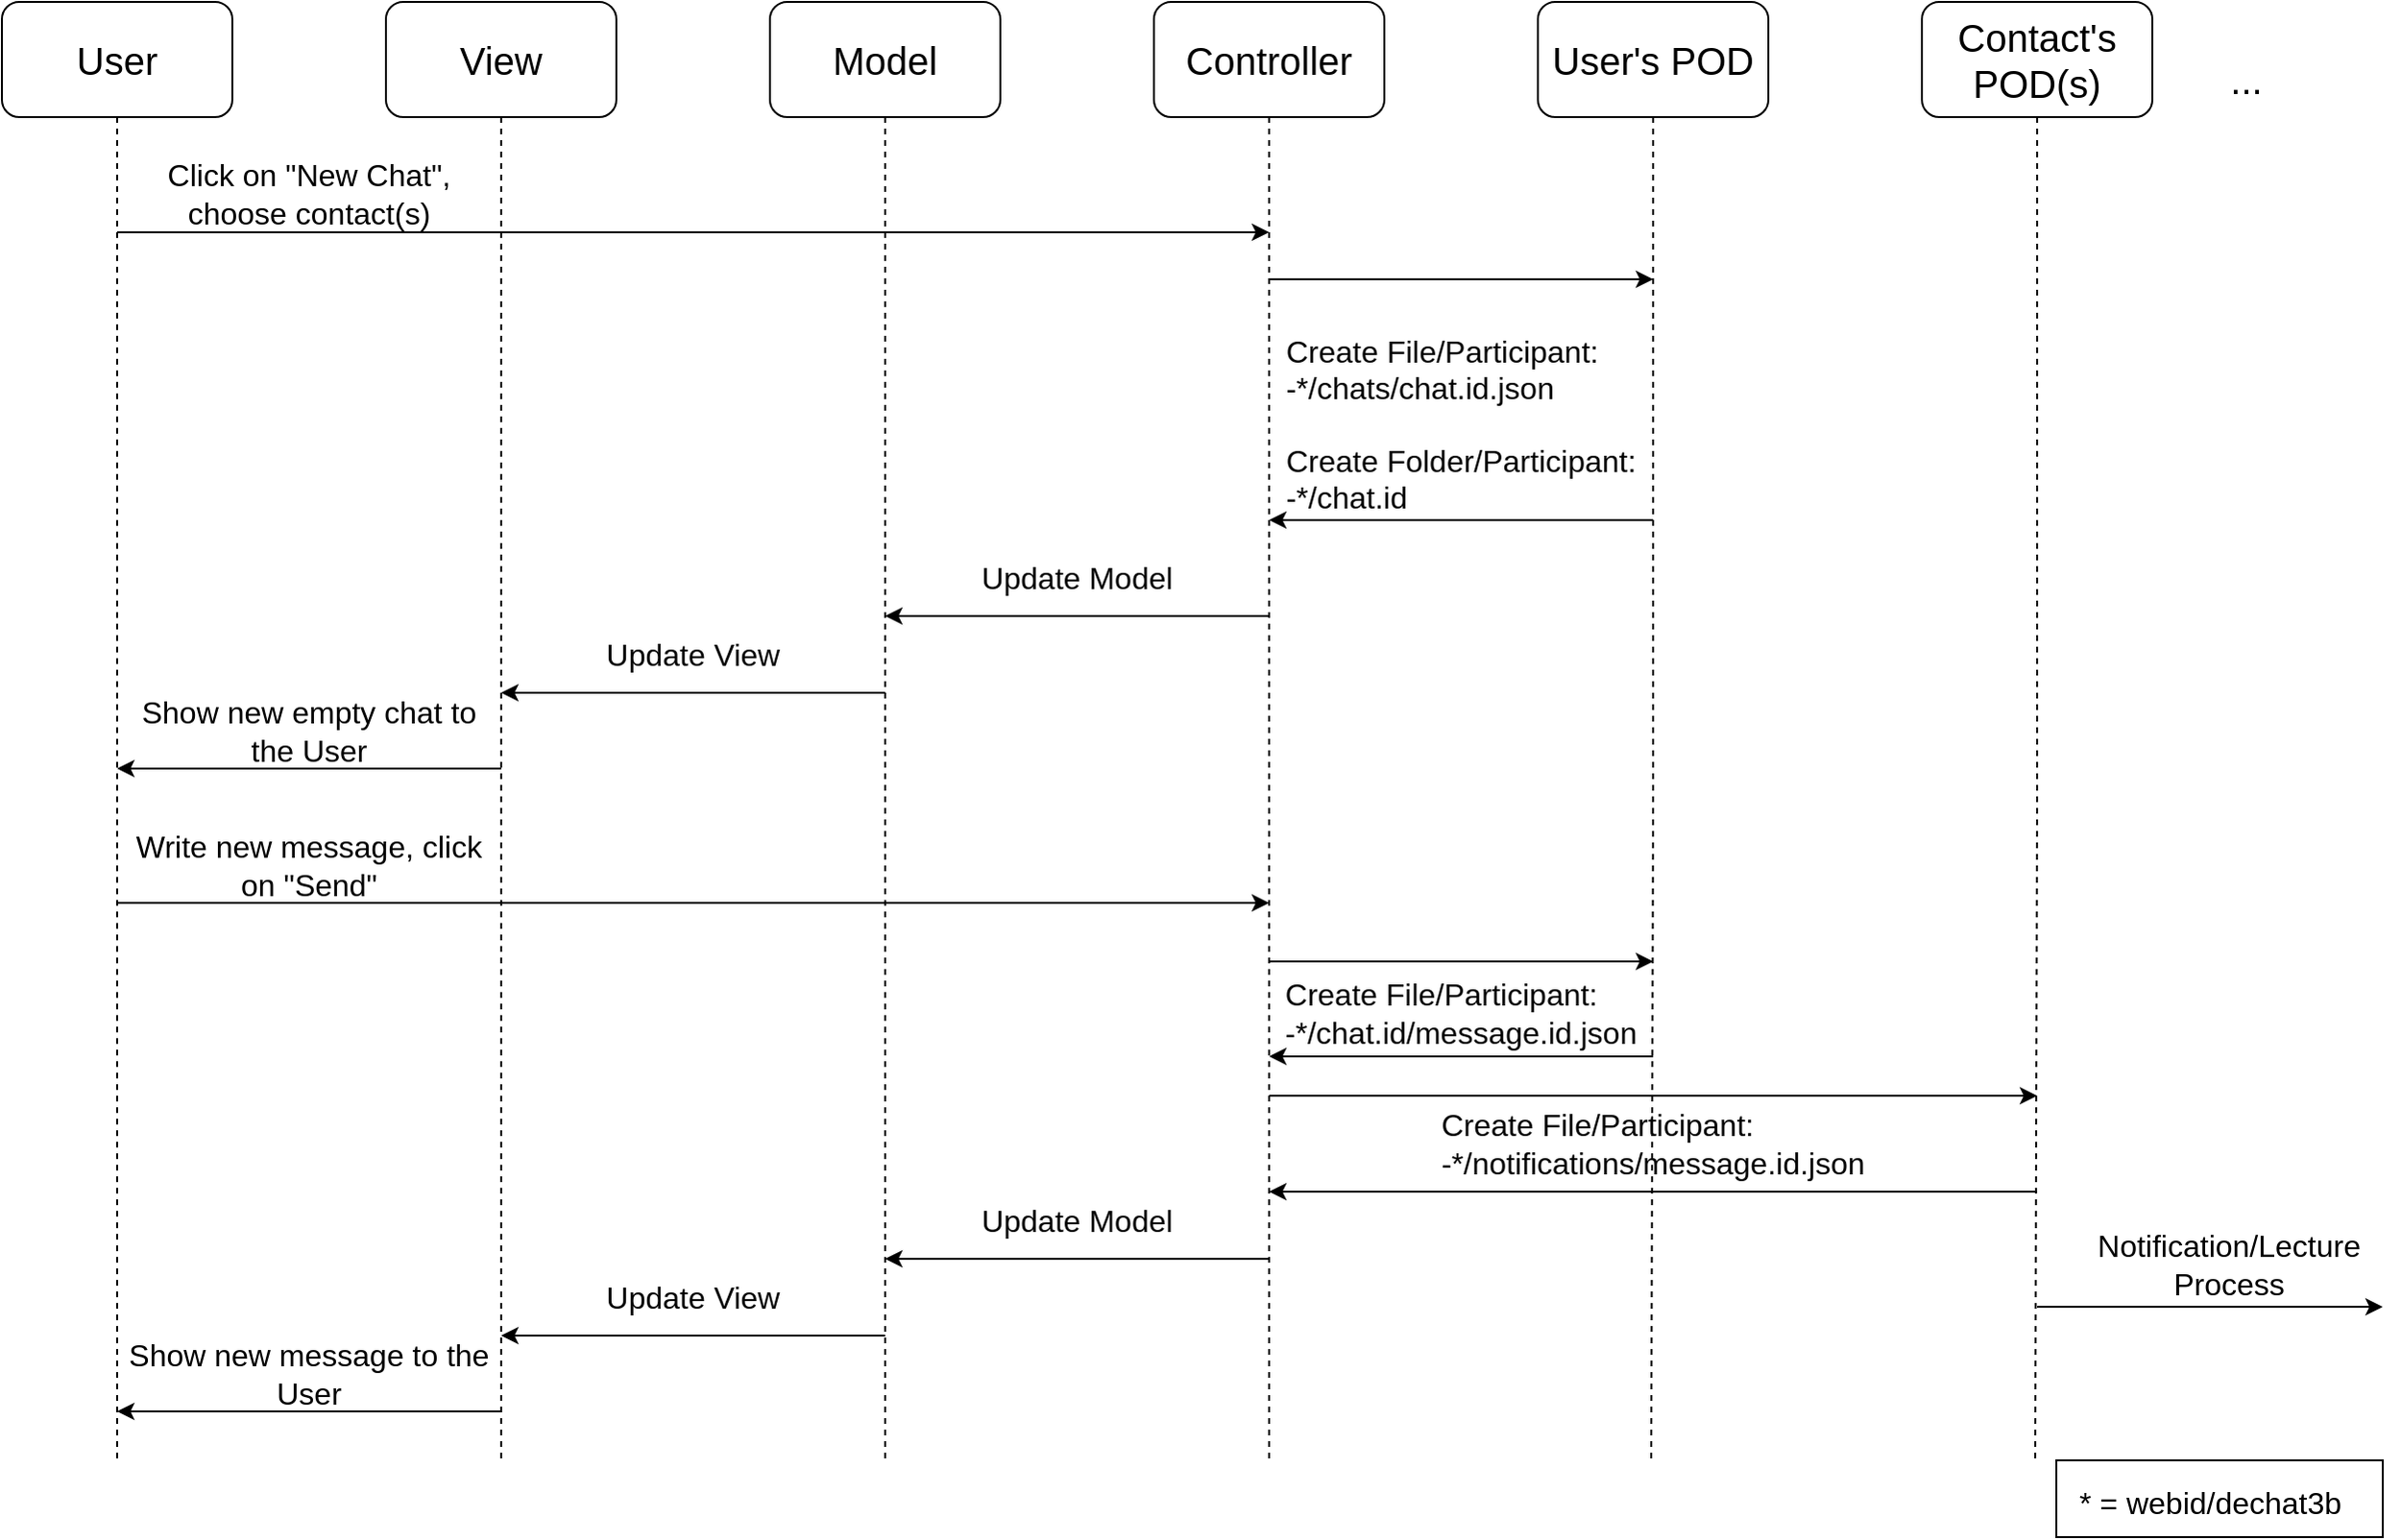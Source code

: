 <mxfile version="10.6.5" type="device"><diagram id="87hskiSl9Tf4QSZ2S3C9" name="Page-1"><mxGraphModel dx="1394" dy="793" grid="1" gridSize="10" guides="1" tooltips="1" connect="1" arrows="1" fold="1" page="1" pageScale="1" pageWidth="1169" pageHeight="827" math="0" shadow="0"><root><mxCell id="0"/><mxCell id="1" parent="0"/><mxCell id="49s9h5AQ9jnmZvJ5idgF-9" value="" style="rounded=0;whiteSpace=wrap;html=1;" vertex="1" parent="1"><mxGeometry x="1070" y="760" width="170" height="40" as="geometry"/></mxCell><mxCell id="0Qwou43PEcqqS3R5syQO-13" style="edgeStyle=orthogonalEdgeStyle;rounded=0;orthogonalLoop=1;jettySize=auto;html=1;dashed=1;startArrow=none;startFill=0;endArrow=none;endFill=0;" parent="1" source="0Qwou43PEcqqS3R5syQO-1" edge="1"><mxGeometry relative="1" as="geometry"><mxPoint x="60" y="760" as="targetPoint"/></mxGeometry></mxCell><mxCell id="0Qwou43PEcqqS3R5syQO-1" value="" style="rounded=1;whiteSpace=wrap;html=1;" parent="1" vertex="1"><mxGeometry width="120" height="60" as="geometry"/></mxCell><mxCell id="0Qwou43PEcqqS3R5syQO-2" value="" style="rounded=1;whiteSpace=wrap;html=1;" parent="1" vertex="1"><mxGeometry x="200" width="120" height="60" as="geometry"/></mxCell><mxCell id="0Qwou43PEcqqS3R5syQO-3" value="&lt;font style=&quot;font-size: 20px&quot;&gt;User&lt;/font&gt;" style="text;html=1;strokeColor=none;fillColor=none;align=center;verticalAlign=middle;whiteSpace=wrap;rounded=0;" parent="1" vertex="1"><mxGeometry x="35" y="20" width="50" height="20" as="geometry"/></mxCell><mxCell id="0Qwou43PEcqqS3R5syQO-4" value="&lt;font style=&quot;font-size: 20px&quot;&gt;View&lt;/font&gt;" style="text;html=1;strokeColor=none;fillColor=none;align=center;verticalAlign=middle;whiteSpace=wrap;rounded=0;" parent="1" vertex="1"><mxGeometry x="240" y="20" width="40" height="20" as="geometry"/></mxCell><mxCell id="0Qwou43PEcqqS3R5syQO-5" value="" style="rounded=1;whiteSpace=wrap;html=1;" parent="1" vertex="1"><mxGeometry x="400" width="120" height="60" as="geometry"/></mxCell><mxCell id="0Qwou43PEcqqS3R5syQO-6" value="" style="rounded=1;whiteSpace=wrap;html=1;" parent="1" vertex="1"><mxGeometry x="600" width="120" height="60" as="geometry"/></mxCell><mxCell id="0Qwou43PEcqqS3R5syQO-8" value="&lt;font style=&quot;font-size: 20px&quot;&gt;Model&lt;/font&gt;" style="text;html=1;strokeColor=none;fillColor=none;align=center;verticalAlign=middle;whiteSpace=wrap;rounded=0;" parent="1" vertex="1"><mxGeometry x="430" y="20" width="60" height="20" as="geometry"/></mxCell><mxCell id="0Qwou43PEcqqS3R5syQO-9" value="&lt;font style=&quot;font-size: 20px&quot;&gt;Controller&lt;/font&gt;" style="text;html=1;strokeColor=none;fillColor=none;align=center;verticalAlign=middle;whiteSpace=wrap;rounded=0;" parent="1" vertex="1"><mxGeometry x="615" y="20" width="90" height="20" as="geometry"/></mxCell><mxCell id="0Qwou43PEcqqS3R5syQO-10" value="" style="rounded=1;whiteSpace=wrap;html=1;" parent="1" vertex="1"><mxGeometry x="800" width="120" height="60" as="geometry"/></mxCell><mxCell id="0Qwou43PEcqqS3R5syQO-11" value="&lt;font style=&quot;font-size: 20px&quot;&gt;User's POD&lt;/font&gt;" style="text;html=1;strokeColor=none;fillColor=none;align=center;verticalAlign=middle;whiteSpace=wrap;rounded=0;" parent="1" vertex="1"><mxGeometry x="805" y="20" width="110" height="20" as="geometry"/></mxCell><mxCell id="0Qwou43PEcqqS3R5syQO-14" style="edgeStyle=orthogonalEdgeStyle;rounded=0;orthogonalLoop=1;jettySize=auto;html=1;dashed=1;startArrow=none;startFill=0;endArrow=none;endFill=0;exitX=0.5;exitY=1;exitDx=0;exitDy=0;" parent="1" source="0Qwou43PEcqqS3R5syQO-2" edge="1"><mxGeometry relative="1" as="geometry"><mxPoint x="260" y="760" as="targetPoint"/><mxPoint x="259.5" y="70" as="sourcePoint"/></mxGeometry></mxCell><mxCell id="0Qwou43PEcqqS3R5syQO-15" style="edgeStyle=orthogonalEdgeStyle;rounded=0;orthogonalLoop=1;jettySize=auto;html=1;dashed=1;startArrow=none;startFill=0;endArrow=none;endFill=0;exitX=0.5;exitY=1;exitDx=0;exitDy=0;" parent="1" source="0Qwou43PEcqqS3R5syQO-5" edge="1"><mxGeometry relative="1" as="geometry"><mxPoint x="460" y="760" as="targetPoint"/><mxPoint x="460" y="70" as="sourcePoint"/></mxGeometry></mxCell><mxCell id="0Qwou43PEcqqS3R5syQO-16" style="edgeStyle=orthogonalEdgeStyle;rounded=0;orthogonalLoop=1;jettySize=auto;html=1;dashed=1;startArrow=none;startFill=0;endArrow=none;endFill=0;exitX=0.5;exitY=1;exitDx=0;exitDy=0;" parent="1" source="0Qwou43PEcqqS3R5syQO-6" edge="1"><mxGeometry relative="1" as="geometry"><mxPoint x="660" y="760" as="targetPoint"/><mxPoint x="659" y="70" as="sourcePoint"/></mxGeometry></mxCell><mxCell id="0Qwou43PEcqqS3R5syQO-17" style="edgeStyle=orthogonalEdgeStyle;rounded=0;orthogonalLoop=1;jettySize=auto;html=1;dashed=1;startArrow=none;startFill=0;endArrow=none;endFill=0;exitX=0.5;exitY=1;exitDx=0;exitDy=0;" parent="1" source="0Qwou43PEcqqS3R5syQO-10" edge="1"><mxGeometry relative="1" as="geometry"><mxPoint x="859" y="760" as="targetPoint"/><mxPoint x="859" y="70" as="sourcePoint"/></mxGeometry></mxCell><mxCell id="0Qwou43PEcqqS3R5syQO-18" value="" style="endArrow=classic;html=1;" parent="1" edge="1"><mxGeometry width="50" height="50" relative="1" as="geometry"><mxPoint x="660" y="144.5" as="sourcePoint"/><mxPoint x="860" y="144.5" as="targetPoint"/></mxGeometry></mxCell><mxCell id="0Qwou43PEcqqS3R5syQO-20" value="" style="endArrow=classic;html=1;" parent="1" edge="1"><mxGeometry width="50" height="50" relative="1" as="geometry"><mxPoint x="60" y="120" as="sourcePoint"/><mxPoint x="660" y="120" as="targetPoint"/></mxGeometry></mxCell><mxCell id="0Qwou43PEcqqS3R5syQO-21" value="&lt;font style=&quot;font-size: 16px&quot;&gt;Click on &quot;New Chat&quot;, choose contact(s)&lt;/font&gt;" style="text;html=1;strokeColor=none;fillColor=none;align=center;verticalAlign=middle;whiteSpace=wrap;rounded=0;" parent="1" vertex="1"><mxGeometry x="60" y="80" width="200" height="40" as="geometry"/></mxCell><mxCell id="0Qwou43PEcqqS3R5syQO-23" value="&lt;div style=&quot;font-size: 16px&quot; align=&quot;left&quot;&gt;&lt;font style=&quot;font-size: 16px&quot;&gt;Create File/Participant:&lt;/font&gt;&lt;/div&gt;&lt;div style=&quot;font-size: 16px&quot; align=&quot;left&quot;&gt;&lt;font style=&quot;font-size: 16px&quot;&gt;-*/chats/chat.id.json&lt;/font&gt;&lt;/div&gt;&lt;div style=&quot;font-size: 16px&quot; align=&quot;left&quot;&gt;&lt;font style=&quot;font-size: 16px&quot;&gt;&lt;br&gt;&lt;/font&gt;&lt;/div&gt;&lt;div style=&quot;font-size: 16px&quot; align=&quot;left&quot;&gt;&lt;font style=&quot;font-size: 16px&quot;&gt;Create Folder/Participant:&lt;br&gt;&lt;/font&gt;&lt;/div&gt;&lt;div style=&quot;font-size: 16px&quot; align=&quot;left&quot;&gt;&lt;font style=&quot;font-size: 16px&quot;&gt;-*/chat.id&lt;/font&gt;&lt;/div&gt;" style="text;html=1;strokeColor=none;fillColor=none;align=center;verticalAlign=middle;whiteSpace=wrap;rounded=0;" parent="1" vertex="1"><mxGeometry x="660" y="170" width="200" height="100" as="geometry"/></mxCell><mxCell id="0Qwou43PEcqqS3R5syQO-24" value="" style="endArrow=classic;html=1;" parent="1" edge="1"><mxGeometry width="50" height="50" relative="1" as="geometry"><mxPoint x="860" y="270" as="sourcePoint"/><mxPoint x="660" y="270" as="targetPoint"/></mxGeometry></mxCell><mxCell id="0Qwou43PEcqqS3R5syQO-34" value="" style="endArrow=classic;html=1;" parent="1" edge="1"><mxGeometry width="50" height="50" relative="1" as="geometry"><mxPoint x="460" y="360" as="sourcePoint"/><mxPoint x="260" y="360" as="targetPoint"/></mxGeometry></mxCell><mxCell id="0Qwou43PEcqqS3R5syQO-35" value="&lt;font style=&quot;font-size: 16px&quot;&gt;Update View&lt;/font&gt;" style="text;html=1;strokeColor=none;fillColor=none;align=center;verticalAlign=middle;whiteSpace=wrap;rounded=0;" parent="1" vertex="1"><mxGeometry x="260" y="330" width="200" height="20" as="geometry"/></mxCell><mxCell id="0Qwou43PEcqqS3R5syQO-36" value="" style="endArrow=classic;html=1;" parent="1" edge="1"><mxGeometry width="50" height="50" relative="1" as="geometry"><mxPoint x="260" y="399.5" as="sourcePoint"/><mxPoint x="60" y="399.5" as="targetPoint"/></mxGeometry></mxCell><mxCell id="0Qwou43PEcqqS3R5syQO-37" value="&lt;font style=&quot;font-size: 16px&quot;&gt;Show new empty chat to the User&lt;/font&gt;" style="text;html=1;strokeColor=none;fillColor=none;align=center;verticalAlign=middle;whiteSpace=wrap;rounded=0;" parent="1" vertex="1"><mxGeometry x="60" y="360" width="200" height="40" as="geometry"/></mxCell><mxCell id="49s9h5AQ9jnmZvJ5idgF-1" value="&lt;font style=&quot;font-size: 16px&quot;&gt;* = webid/dechat3b&lt;/font&gt;" style="text;html=1;resizable=0;points=[];autosize=1;align=left;verticalAlign=top;spacingTop=-4;" vertex="1" parent="1"><mxGeometry x="1080" y="770" width="150" height="20" as="geometry"/></mxCell><mxCell id="49s9h5AQ9jnmZvJ5idgF-2" value="&lt;font style=&quot;font-size: 16px&quot;&gt;Update Model&lt;/font&gt;" style="text;html=1;strokeColor=none;fillColor=none;align=center;verticalAlign=middle;whiteSpace=wrap;rounded=0;" vertex="1" parent="1"><mxGeometry x="460" y="290" width="200" height="20" as="geometry"/></mxCell><mxCell id="49s9h5AQ9jnmZvJ5idgF-3" value="" style="endArrow=classic;html=1;" edge="1" parent="1"><mxGeometry width="50" height="50" relative="1" as="geometry"><mxPoint x="660" y="320" as="sourcePoint"/><mxPoint x="460" y="320" as="targetPoint"/><Array as="points"/></mxGeometry></mxCell><mxCell id="49s9h5AQ9jnmZvJ5idgF-5" value="" style="endArrow=classic;html=1;" edge="1" parent="1"><mxGeometry width="50" height="50" relative="1" as="geometry"><mxPoint x="60" y="469.5" as="sourcePoint"/><mxPoint x="660" y="469.5" as="targetPoint"/></mxGeometry></mxCell><mxCell id="49s9h5AQ9jnmZvJ5idgF-6" value="&lt;font style=&quot;font-size: 16px&quot;&gt;Write new message, click on &quot;Send&quot;&lt;/font&gt;" style="text;html=1;strokeColor=none;fillColor=none;align=center;verticalAlign=middle;whiteSpace=wrap;rounded=0;" vertex="1" parent="1"><mxGeometry x="60" y="430" width="200" height="40" as="geometry"/></mxCell><mxCell id="49s9h5AQ9jnmZvJ5idgF-7" value="" style="endArrow=classic;html=1;" edge="1" parent="1"><mxGeometry width="50" height="50" relative="1" as="geometry"><mxPoint x="660" y="500" as="sourcePoint"/><mxPoint x="860" y="500" as="targetPoint"/></mxGeometry></mxCell><mxCell id="49s9h5AQ9jnmZvJ5idgF-8" value="&lt;div style=&quot;font-size: 16px&quot; align=&quot;left&quot;&gt;&lt;font style=&quot;font-size: 16px&quot;&gt;Create File/Participant:&lt;/font&gt;&lt;/div&gt;&lt;div style=&quot;font-size: 16px&quot; align=&quot;left&quot;&gt;&lt;font style=&quot;font-size: 16px&quot;&gt;-*/chat.id/message.id.json&lt;/font&gt;&lt;/div&gt;" style="text;html=1;strokeColor=none;fillColor=none;align=center;verticalAlign=middle;whiteSpace=wrap;rounded=0;" vertex="1" parent="1"><mxGeometry x="660" y="503" width="200" height="47" as="geometry"/></mxCell><mxCell id="49s9h5AQ9jnmZvJ5idgF-10" value="" style="endArrow=classic;html=1;" edge="1" parent="1"><mxGeometry width="50" height="50" relative="1" as="geometry"><mxPoint x="860" y="549.5" as="sourcePoint"/><mxPoint x="660" y="549.5" as="targetPoint"/></mxGeometry></mxCell><mxCell id="49s9h5AQ9jnmZvJ5idgF-11" value="" style="rounded=1;whiteSpace=wrap;html=1;" vertex="1" parent="1"><mxGeometry x="1000" width="120" height="60" as="geometry"/></mxCell><mxCell id="49s9h5AQ9jnmZvJ5idgF-12" value="&lt;font style=&quot;font-size: 20px&quot;&gt;Contact's POD(s)&lt;/font&gt;" style="text;html=1;strokeColor=none;fillColor=none;align=center;verticalAlign=middle;whiteSpace=wrap;rounded=0;" vertex="1" parent="1"><mxGeometry x="1005" width="110" height="60" as="geometry"/></mxCell><mxCell id="49s9h5AQ9jnmZvJ5idgF-13" style="edgeStyle=orthogonalEdgeStyle;rounded=0;orthogonalLoop=1;jettySize=auto;html=1;dashed=1;startArrow=none;startFill=0;endArrow=none;endFill=0;exitX=0.5;exitY=1;exitDx=0;exitDy=0;" edge="1" parent="1" source="49s9h5AQ9jnmZvJ5idgF-11"><mxGeometry relative="1" as="geometry"><mxPoint x="1059" y="760" as="targetPoint"/><mxPoint x="1059" y="70" as="sourcePoint"/></mxGeometry></mxCell><mxCell id="49s9h5AQ9jnmZvJ5idgF-14" value="&lt;font style=&quot;font-size: 20px&quot;&gt;...&lt;/font&gt;" style="text;html=1;strokeColor=none;fillColor=none;align=center;verticalAlign=middle;whiteSpace=wrap;rounded=0;" vertex="1" parent="1"><mxGeometry x="1149" y="30" width="40" height="20" as="geometry"/></mxCell><mxCell id="49s9h5AQ9jnmZvJ5idgF-15" value="&lt;div style=&quot;font-size: 16px&quot; align=&quot;left&quot;&gt;&lt;font style=&quot;font-size: 16px&quot;&gt;Create File/Participant:&lt;/font&gt;&lt;/div&gt;&lt;div style=&quot;font-size: 16px&quot; align=&quot;left&quot;&gt;&lt;font style=&quot;font-size: 16px&quot;&gt;-*/notifications/message.id.json&lt;/font&gt;&lt;/div&gt;" style="text;html=1;strokeColor=none;fillColor=none;align=center;verticalAlign=middle;whiteSpace=wrap;rounded=0;" vertex="1" parent="1"><mxGeometry x="660" y="575" width="400" height="40" as="geometry"/></mxCell><mxCell id="49s9h5AQ9jnmZvJ5idgF-16" value="" style="endArrow=classic;html=1;" edge="1" parent="1"><mxGeometry width="50" height="50" relative="1" as="geometry"><mxPoint x="660" y="570" as="sourcePoint"/><mxPoint x="1060" y="570" as="targetPoint"/></mxGeometry></mxCell><mxCell id="49s9h5AQ9jnmZvJ5idgF-18" value="" style="endArrow=classic;html=1;" edge="1" parent="1"><mxGeometry width="50" height="50" relative="1" as="geometry"><mxPoint x="1060" y="620" as="sourcePoint"/><mxPoint x="660" y="620" as="targetPoint"/></mxGeometry></mxCell><mxCell id="49s9h5AQ9jnmZvJ5idgF-19" value="" style="endArrow=classic;html=1;" edge="1" parent="1"><mxGeometry width="50" height="50" relative="1" as="geometry"><mxPoint x="460" y="695" as="sourcePoint"/><mxPoint x="260" y="695" as="targetPoint"/></mxGeometry></mxCell><mxCell id="49s9h5AQ9jnmZvJ5idgF-20" value="&lt;font style=&quot;font-size: 16px&quot;&gt;Update View&lt;/font&gt;" style="text;html=1;strokeColor=none;fillColor=none;align=center;verticalAlign=middle;whiteSpace=wrap;rounded=0;" vertex="1" parent="1"><mxGeometry x="260" y="665" width="200" height="20" as="geometry"/></mxCell><mxCell id="49s9h5AQ9jnmZvJ5idgF-21" value="&lt;font style=&quot;font-size: 16px&quot;&gt;Show new message to the User&lt;/font&gt;" style="text;html=1;strokeColor=none;fillColor=none;align=center;verticalAlign=middle;whiteSpace=wrap;rounded=0;" vertex="1" parent="1"><mxGeometry x="60" y="695" width="200" height="40" as="geometry"/></mxCell><mxCell id="49s9h5AQ9jnmZvJ5idgF-22" value="&lt;font style=&quot;font-size: 16px&quot;&gt;Update Model&lt;/font&gt;" style="text;html=1;strokeColor=none;fillColor=none;align=center;verticalAlign=middle;whiteSpace=wrap;rounded=0;" vertex="1" parent="1"><mxGeometry x="460" y="625" width="200" height="20" as="geometry"/></mxCell><mxCell id="49s9h5AQ9jnmZvJ5idgF-23" value="" style="endArrow=classic;html=1;" edge="1" parent="1"><mxGeometry width="50" height="50" relative="1" as="geometry"><mxPoint x="660" y="655" as="sourcePoint"/><mxPoint x="460" y="655" as="targetPoint"/><Array as="points"/></mxGeometry></mxCell><mxCell id="49s9h5AQ9jnmZvJ5idgF-24" value="" style="endArrow=classic;html=1;" edge="1" parent="1"><mxGeometry width="50" height="50" relative="1" as="geometry"><mxPoint x="1060" y="680" as="sourcePoint"/><mxPoint x="1240" y="680" as="targetPoint"/></mxGeometry></mxCell><mxCell id="49s9h5AQ9jnmZvJ5idgF-25" value="&lt;font style=&quot;font-size: 16px&quot;&gt;Notification/Lecture Process&lt;/font&gt;" style="text;html=1;strokeColor=none;fillColor=none;align=center;verticalAlign=middle;whiteSpace=wrap;rounded=0;" vertex="1" parent="1"><mxGeometry x="1080" y="640" width="160" height="35" as="geometry"/></mxCell><mxCell id="49s9h5AQ9jnmZvJ5idgF-26" value="" style="endArrow=classic;html=1;" edge="1" parent="1"><mxGeometry width="50" height="50" relative="1" as="geometry"><mxPoint x="260" y="734.5" as="sourcePoint"/><mxPoint x="60" y="734.5" as="targetPoint"/></mxGeometry></mxCell></root></mxGraphModel></diagram></mxfile>